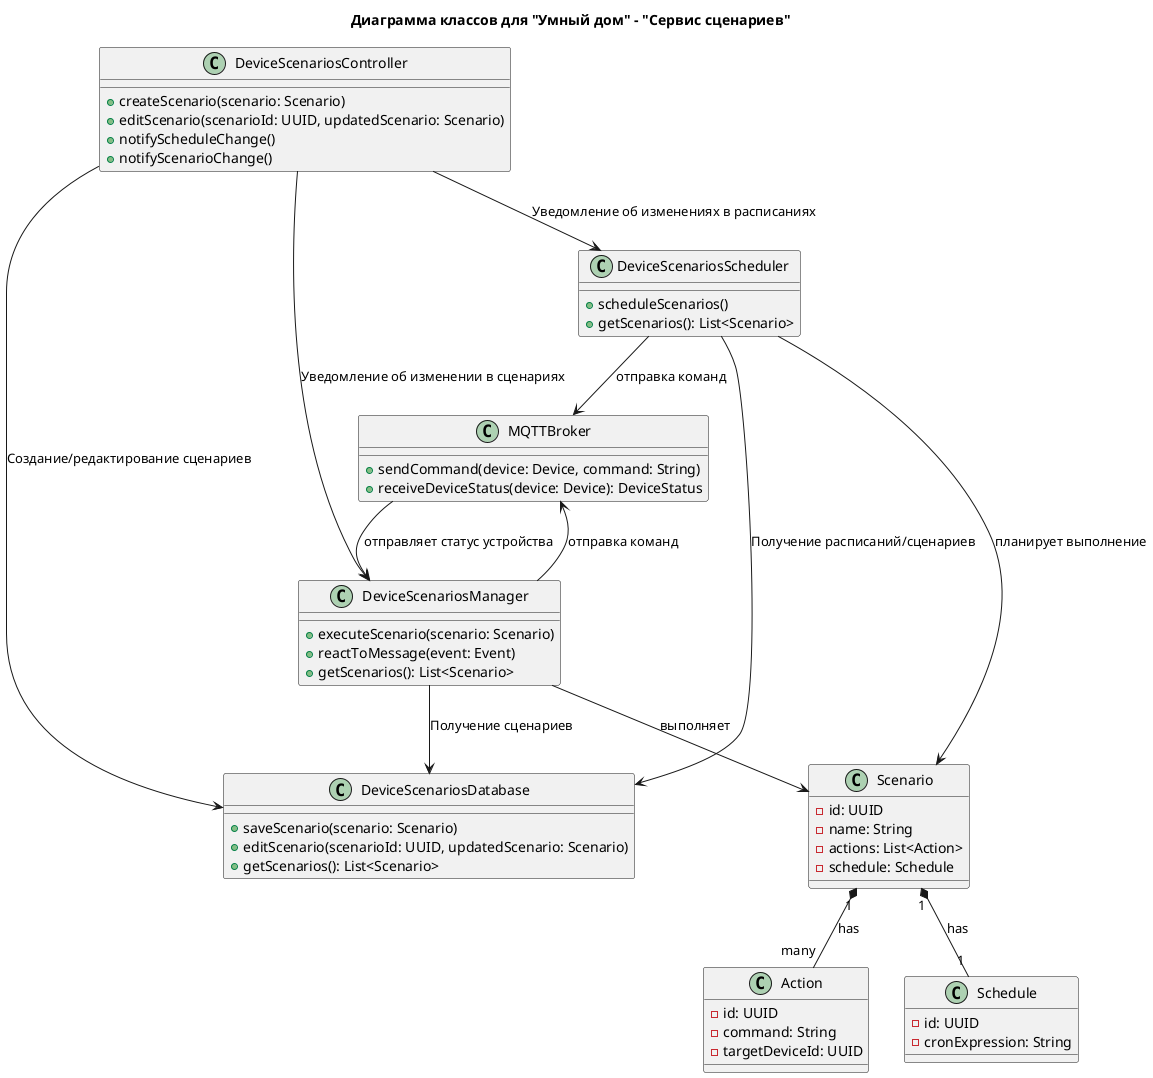 @startuml
title Диаграмма классов для "Умный дом" - "Сервис сценариев"

'class Gateway {
'    +manageDevices()
'    +manageSchedules()
'    +manageScenarios()
'}

class MQTTBroker {
    +sendCommand(device: Device, command: String)
    +receiveDeviceStatus(device: Device): DeviceStatus
}

class DeviceScenariosController {
    +createScenario(scenario: Scenario)
    +editScenario(scenarioId: UUID, updatedScenario: Scenario)
    +notifyScheduleChange()
    +notifyScenarioChange()
}

class DeviceScenariosScheduler {
    +scheduleScenarios()
    +getScenarios(): List<Scenario>
}

class DeviceScenariosManager {
    +executeScenario(scenario: Scenario)
    +reactToMessage(event: Event)
    +getScenarios(): List<Scenario>
}

class Scenario {
    -id: UUID
    -name: String
    -actions: List<Action>
    -schedule: Schedule
}

class Action {
    -id: UUID
    -command: String
    -targetDeviceId: UUID
}

class Schedule {
    -id: UUID
    -cronExpression: String
}

class DeviceScenariosDatabase {
    +saveScenario(scenario: Scenario)
    +editScenario(scenarioId: UUID, updatedScenario: Scenario)
    +getScenarios(): List<Scenario>
}

'Gateway --> DeviceScenariosController : Управляет
DeviceScenariosController --> DeviceScenariosScheduler : Уведомление об изменениях в расписаниях
DeviceScenariosController --> DeviceScenariosManager : Уведомление об изменении в сценариях
DeviceScenariosController --> DeviceScenariosDatabase : Создание/редактирование сценариев
DeviceScenariosScheduler --> DeviceScenariosDatabase : Получение расписаний/сценариев
DeviceScenariosManager --> DeviceScenariosDatabase : Получение сценариев
DeviceScenariosScheduler --> MQTTBroker : отправка команд
DeviceScenariosManager --> MQTTBroker : отправка команд
MQTTBroker --> DeviceScenariosManager : отправляет статус устройства
Scenario "1" *-- "many" Action : has
Scenario "1" *-- "1" Schedule : has
DeviceScenariosScheduler --> Scenario : планирует выполнение
DeviceScenariosManager --> Scenario : выполняет

@enduml

